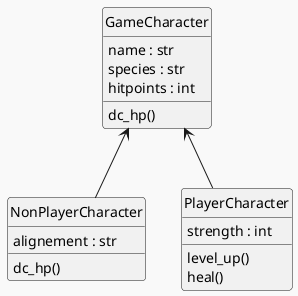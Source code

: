 @startuml One
!theme mars
class GameCharacter{
  name : str
  species : str
  hitpoints : int
  dc_hp()
}
  class NonPlayerCharacter{
    alignement : str
    dc_hp()
  }

class PlayerCharacter{
  strength : int
  level_up()
  heal()
}
GameCharacter <-- NonPlayerCharacter
GameCharacter <-- PlayerCharacter

hide GameCharacter circle
show GameCharacter fields
show Gamecharacter methods
hide NonPlayerCharacter circle
hide PlayerCharacter circle

@enduml
